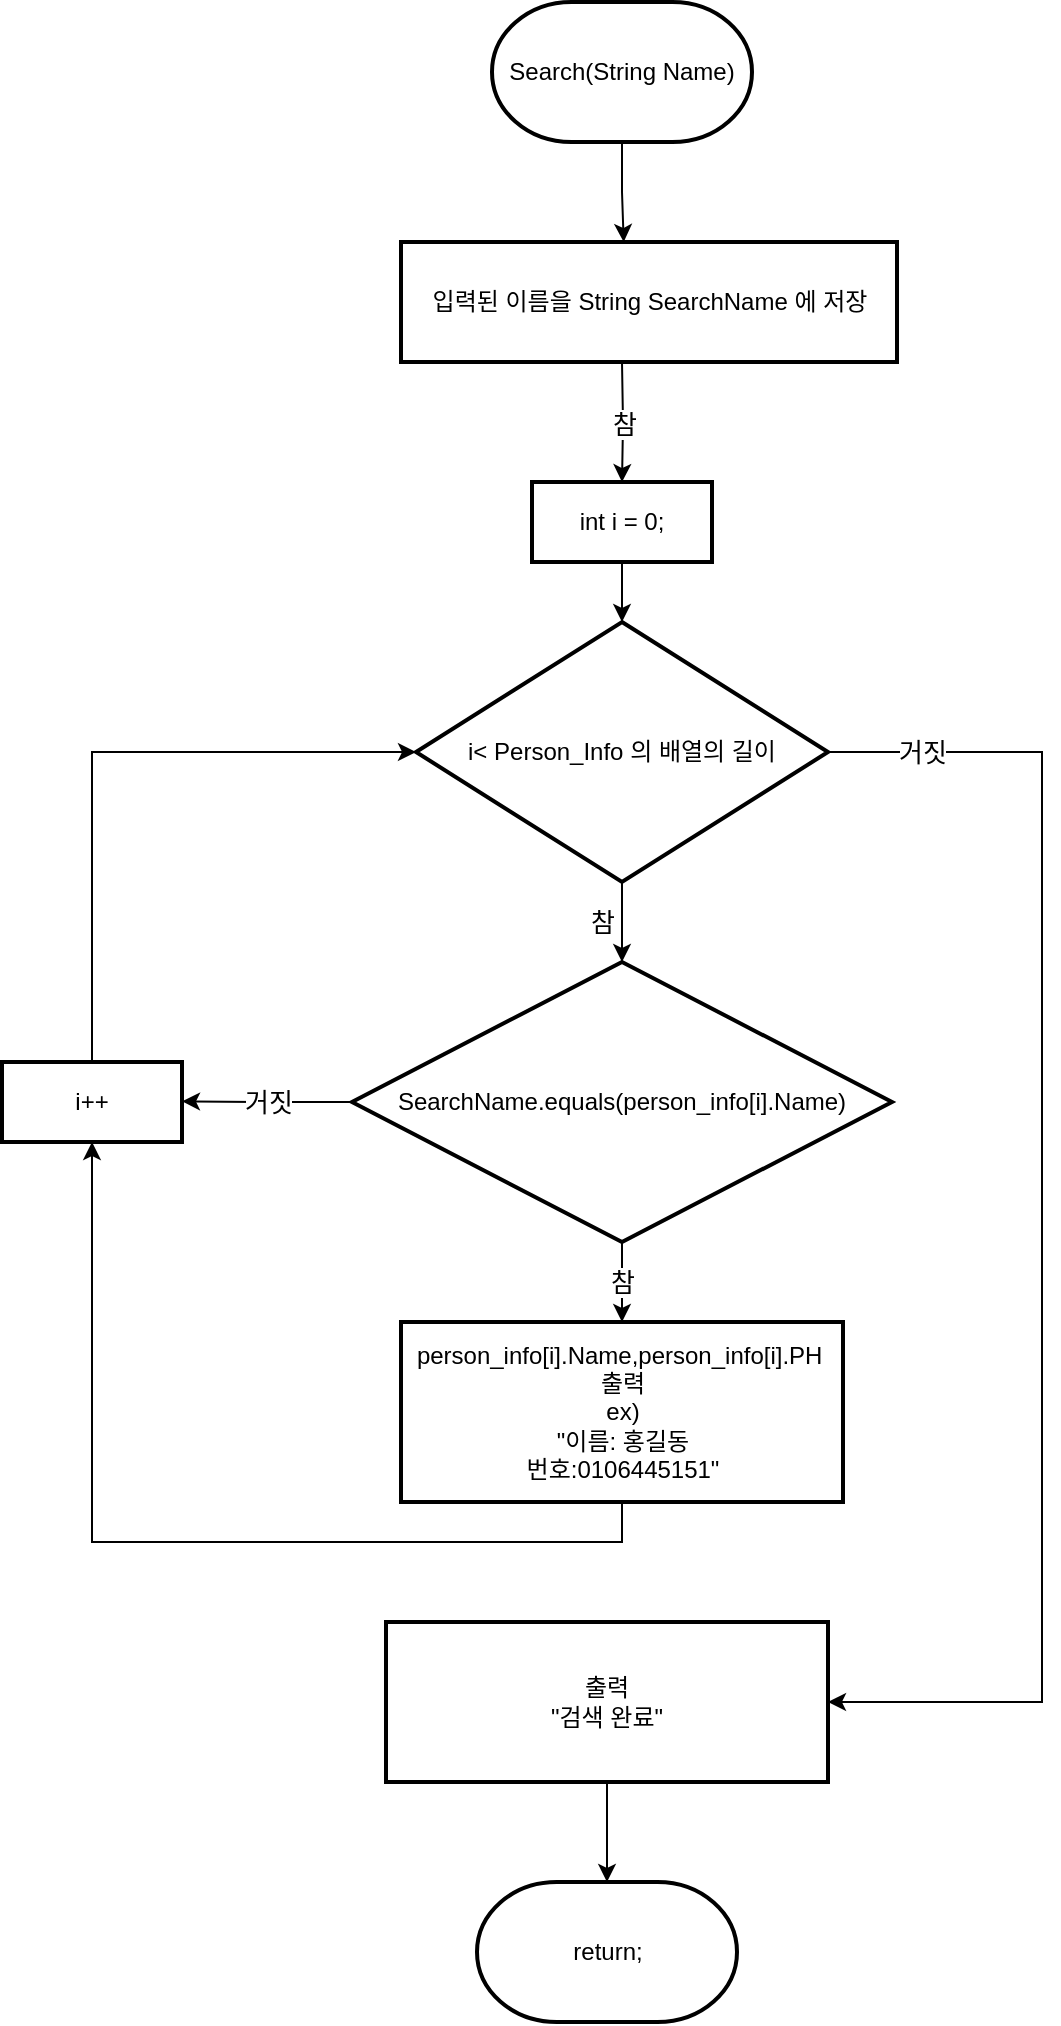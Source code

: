 <mxfile version="14.4.4" type="github">
  <diagram id="C5RBs43oDa-KdzZeNtuy" name="Page-1">
    <mxGraphModel dx="1673" dy="934" grid="1" gridSize="10" guides="1" tooltips="1" connect="1" arrows="1" fold="1" page="1" pageScale="1" pageWidth="1654" pageHeight="2336" math="0" shadow="0">
      <root>
        <mxCell id="WIyWlLk6GJQsqaUBKTNV-0" />
        <mxCell id="WIyWlLk6GJQsqaUBKTNV-1" parent="WIyWlLk6GJQsqaUBKTNV-0" />
        <mxCell id="vujPfZUQDCQlnBkyloqH-32" style="edgeStyle=orthogonalEdgeStyle;rounded=0;orthogonalLoop=1;jettySize=auto;html=1;exitX=0.5;exitY=1;exitDx=0;exitDy=0;entryX=0.5;entryY=1;entryDx=0;entryDy=0;fontSize=13;" parent="WIyWlLk6GJQsqaUBKTNV-1" source="_8A0RdiCuzYZlv76x9rI-3" target="vujPfZUQDCQlnBkyloqH-31" edge="1">
          <mxGeometry relative="1" as="geometry" />
        </mxCell>
        <mxCell id="_8A0RdiCuzYZlv76x9rI-3" value="person_info[i].Name,person_info[i].PH&amp;nbsp; 출력&lt;br&gt;ex) &lt;br&gt;&quot;이름: 홍길동&lt;br&gt;번호:0106445151&quot;" style="rounded=1;whiteSpace=wrap;html=1;absoluteArcSize=1;arcSize=0;strokeWidth=2;" parent="WIyWlLk6GJQsqaUBKTNV-1" vertex="1">
          <mxGeometry x="359.5" y="850" width="221" height="90" as="geometry" />
        </mxCell>
        <mxCell id="vujPfZUQDCQlnBkyloqH-28" value="참" style="edgeStyle=orthogonalEdgeStyle;rounded=0;orthogonalLoop=1;jettySize=auto;html=1;exitX=0.5;exitY=1;exitDx=0;exitDy=0;exitPerimeter=0;entryX=0.5;entryY=0;entryDx=0;entryDy=0;fontSize=13;" parent="WIyWlLk6GJQsqaUBKTNV-1" source="pQexZVyrvjUznnzYhCx8-12" target="_8A0RdiCuzYZlv76x9rI-3" edge="1">
          <mxGeometry relative="1" as="geometry" />
        </mxCell>
        <mxCell id="vujPfZUQDCQlnBkyloqH-30" value="거짓" style="edgeStyle=orthogonalEdgeStyle;rounded=0;orthogonalLoop=1;jettySize=auto;html=1;exitX=0;exitY=0.5;exitDx=0;exitDy=0;exitPerimeter=0;fontSize=13;" parent="WIyWlLk6GJQsqaUBKTNV-1" source="pQexZVyrvjUznnzYhCx8-12" edge="1">
          <mxGeometry relative="1" as="geometry">
            <mxPoint x="250" y="739.667" as="targetPoint" />
          </mxGeometry>
        </mxCell>
        <mxCell id="pQexZVyrvjUznnzYhCx8-12" value="SearchName.equals(person_info[i].Name)" style="strokeWidth=2;html=1;shape=mxgraph.flowchart.decision;whiteSpace=wrap;" parent="WIyWlLk6GJQsqaUBKTNV-1" vertex="1">
          <mxGeometry x="335" y="670" width="270" height="140" as="geometry" />
        </mxCell>
        <mxCell id="FMnMa_1F6o-aGxMzG5Tt-10" style="edgeStyle=orthogonalEdgeStyle;rounded=0;orthogonalLoop=1;jettySize=auto;html=1;exitX=0.5;exitY=1;exitDx=0;exitDy=0;exitPerimeter=0;entryX=0.449;entryY=0;entryDx=0;entryDy=0;entryPerimeter=0;fontSize=13;" edge="1" parent="WIyWlLk6GJQsqaUBKTNV-1" source="vujPfZUQDCQlnBkyloqH-0" target="FMnMa_1F6o-aGxMzG5Tt-9">
          <mxGeometry relative="1" as="geometry" />
        </mxCell>
        <mxCell id="vujPfZUQDCQlnBkyloqH-0" value="&lt;span style=&quot;text-align: left&quot;&gt;Search(String Name)&lt;/span&gt;" style="strokeWidth=2;html=1;shape=mxgraph.flowchart.terminator;whiteSpace=wrap;" parent="WIyWlLk6GJQsqaUBKTNV-1" vertex="1">
          <mxGeometry x="405" y="190" width="130" height="70" as="geometry" />
        </mxCell>
        <mxCell id="vujPfZUQDCQlnBkyloqH-1" value="return;" style="strokeWidth=2;html=1;shape=mxgraph.flowchart.terminator;whiteSpace=wrap;" parent="WIyWlLk6GJQsqaUBKTNV-1" vertex="1">
          <mxGeometry x="397.5" y="1130" width="130" height="70" as="geometry" />
        </mxCell>
        <mxCell id="vujPfZUQDCQlnBkyloqH-34" style="edgeStyle=orthogonalEdgeStyle;rounded=0;orthogonalLoop=1;jettySize=auto;html=1;exitX=0.5;exitY=1;exitDx=0;exitDy=0;entryX=0.5;entryY=0;entryDx=0;entryDy=0;entryPerimeter=0;fontSize=13;" parent="WIyWlLk6GJQsqaUBKTNV-1" source="vujPfZUQDCQlnBkyloqH-7" target="vujPfZUQDCQlnBkyloqH-1" edge="1">
          <mxGeometry relative="1" as="geometry" />
        </mxCell>
        <mxCell id="vujPfZUQDCQlnBkyloqH-7" value="출력&lt;br&gt;&quot;검색 완료&quot;" style="rounded=1;whiteSpace=wrap;html=1;absoluteArcSize=1;arcSize=0;strokeWidth=2;" parent="WIyWlLk6GJQsqaUBKTNV-1" vertex="1">
          <mxGeometry x="352" y="1000" width="221" height="80" as="geometry" />
        </mxCell>
        <mxCell id="vujPfZUQDCQlnBkyloqH-24" value="참" style="edgeStyle=orthogonalEdgeStyle;rounded=0;orthogonalLoop=1;jettySize=auto;html=1;exitX=0.5;exitY=1;exitDx=0;exitDy=0;exitPerimeter=0;entryX=0.5;entryY=0;entryDx=0;entryDy=0;entryPerimeter=0;fontSize=13;" parent="WIyWlLk6GJQsqaUBKTNV-1" source="vujPfZUQDCQlnBkyloqH-9" target="pQexZVyrvjUznnzYhCx8-12" edge="1">
          <mxGeometry y="-10" relative="1" as="geometry">
            <mxPoint as="offset" />
          </mxGeometry>
        </mxCell>
        <mxCell id="vujPfZUQDCQlnBkyloqH-29" value="거짓" style="edgeStyle=orthogonalEdgeStyle;rounded=0;orthogonalLoop=1;jettySize=auto;html=1;exitX=1;exitY=0.5;exitDx=0;exitDy=0;exitPerimeter=0;fontSize=13;entryX=1;entryY=0.5;entryDx=0;entryDy=0;" parent="WIyWlLk6GJQsqaUBKTNV-1" source="vujPfZUQDCQlnBkyloqH-9" target="vujPfZUQDCQlnBkyloqH-7" edge="1">
          <mxGeometry x="-0.864" relative="1" as="geometry">
            <mxPoint x="690" y="1050" as="targetPoint" />
            <Array as="points">
              <mxPoint x="680" y="565" />
              <mxPoint x="680" y="1040" />
            </Array>
            <mxPoint as="offset" />
          </mxGeometry>
        </mxCell>
        <mxCell id="vujPfZUQDCQlnBkyloqH-9" value="i&amp;lt; Person_Info 의 배열의 길이" style="strokeWidth=2;html=1;shape=mxgraph.flowchart.decision;whiteSpace=wrap;" parent="WIyWlLk6GJQsqaUBKTNV-1" vertex="1">
          <mxGeometry x="367" y="500" width="206" height="130" as="geometry" />
        </mxCell>
        <mxCell id="vujPfZUQDCQlnBkyloqH-20" style="edgeStyle=orthogonalEdgeStyle;rounded=0;orthogonalLoop=1;jettySize=auto;html=1;exitX=0.5;exitY=1;exitDx=0;exitDy=0;entryX=0.5;entryY=0;entryDx=0;entryDy=0;entryPerimeter=0;fontSize=13;" parent="WIyWlLk6GJQsqaUBKTNV-1" source="vujPfZUQDCQlnBkyloqH-14" target="vujPfZUQDCQlnBkyloqH-9" edge="1">
          <mxGeometry relative="1" as="geometry">
            <mxPoint x="470" y="460" as="sourcePoint" />
          </mxGeometry>
        </mxCell>
        <mxCell id="vujPfZUQDCQlnBkyloqH-14" value="int i = 0;" style="rounded=1;whiteSpace=wrap;html=1;absoluteArcSize=1;arcSize=0;strokeWidth=2;" parent="WIyWlLk6GJQsqaUBKTNV-1" vertex="1">
          <mxGeometry x="425" y="430" width="90" height="40" as="geometry" />
        </mxCell>
        <mxCell id="vujPfZUQDCQlnBkyloqH-33" style="edgeStyle=orthogonalEdgeStyle;rounded=0;orthogonalLoop=1;jettySize=auto;html=1;entryX=0;entryY=0.5;entryDx=0;entryDy=0;entryPerimeter=0;fontSize=13;" parent="WIyWlLk6GJQsqaUBKTNV-1" source="vujPfZUQDCQlnBkyloqH-31" target="vujPfZUQDCQlnBkyloqH-9" edge="1">
          <mxGeometry relative="1" as="geometry">
            <Array as="points">
              <mxPoint x="205" y="565" />
            </Array>
          </mxGeometry>
        </mxCell>
        <mxCell id="vujPfZUQDCQlnBkyloqH-31" value="i++" style="rounded=1;whiteSpace=wrap;html=1;absoluteArcSize=1;arcSize=0;strokeWidth=2;" parent="WIyWlLk6GJQsqaUBKTNV-1" vertex="1">
          <mxGeometry x="160" y="720" width="90" height="40" as="geometry" />
        </mxCell>
        <mxCell id="FMnMa_1F6o-aGxMzG5Tt-3" value="참" style="edgeStyle=orthogonalEdgeStyle;rounded=0;orthogonalLoop=1;jettySize=auto;html=1;exitX=0.5;exitY=1;exitDx=0;exitDy=0;exitPerimeter=0;entryX=0.5;entryY=0;entryDx=0;entryDy=0;fontSize=13;" edge="1" parent="WIyWlLk6GJQsqaUBKTNV-1" target="vujPfZUQDCQlnBkyloqH-14">
          <mxGeometry relative="1" as="geometry">
            <mxPoint x="470" y="370" as="sourcePoint" />
          </mxGeometry>
        </mxCell>
        <mxCell id="FMnMa_1F6o-aGxMzG5Tt-9" value="입력된 이름을 String SearchName 에 저장" style="rounded=1;whiteSpace=wrap;html=1;absoluteArcSize=1;arcSize=0;strokeWidth=2;" vertex="1" parent="WIyWlLk6GJQsqaUBKTNV-1">
          <mxGeometry x="359.5" y="310" width="248" height="60" as="geometry" />
        </mxCell>
      </root>
    </mxGraphModel>
  </diagram>
</mxfile>
